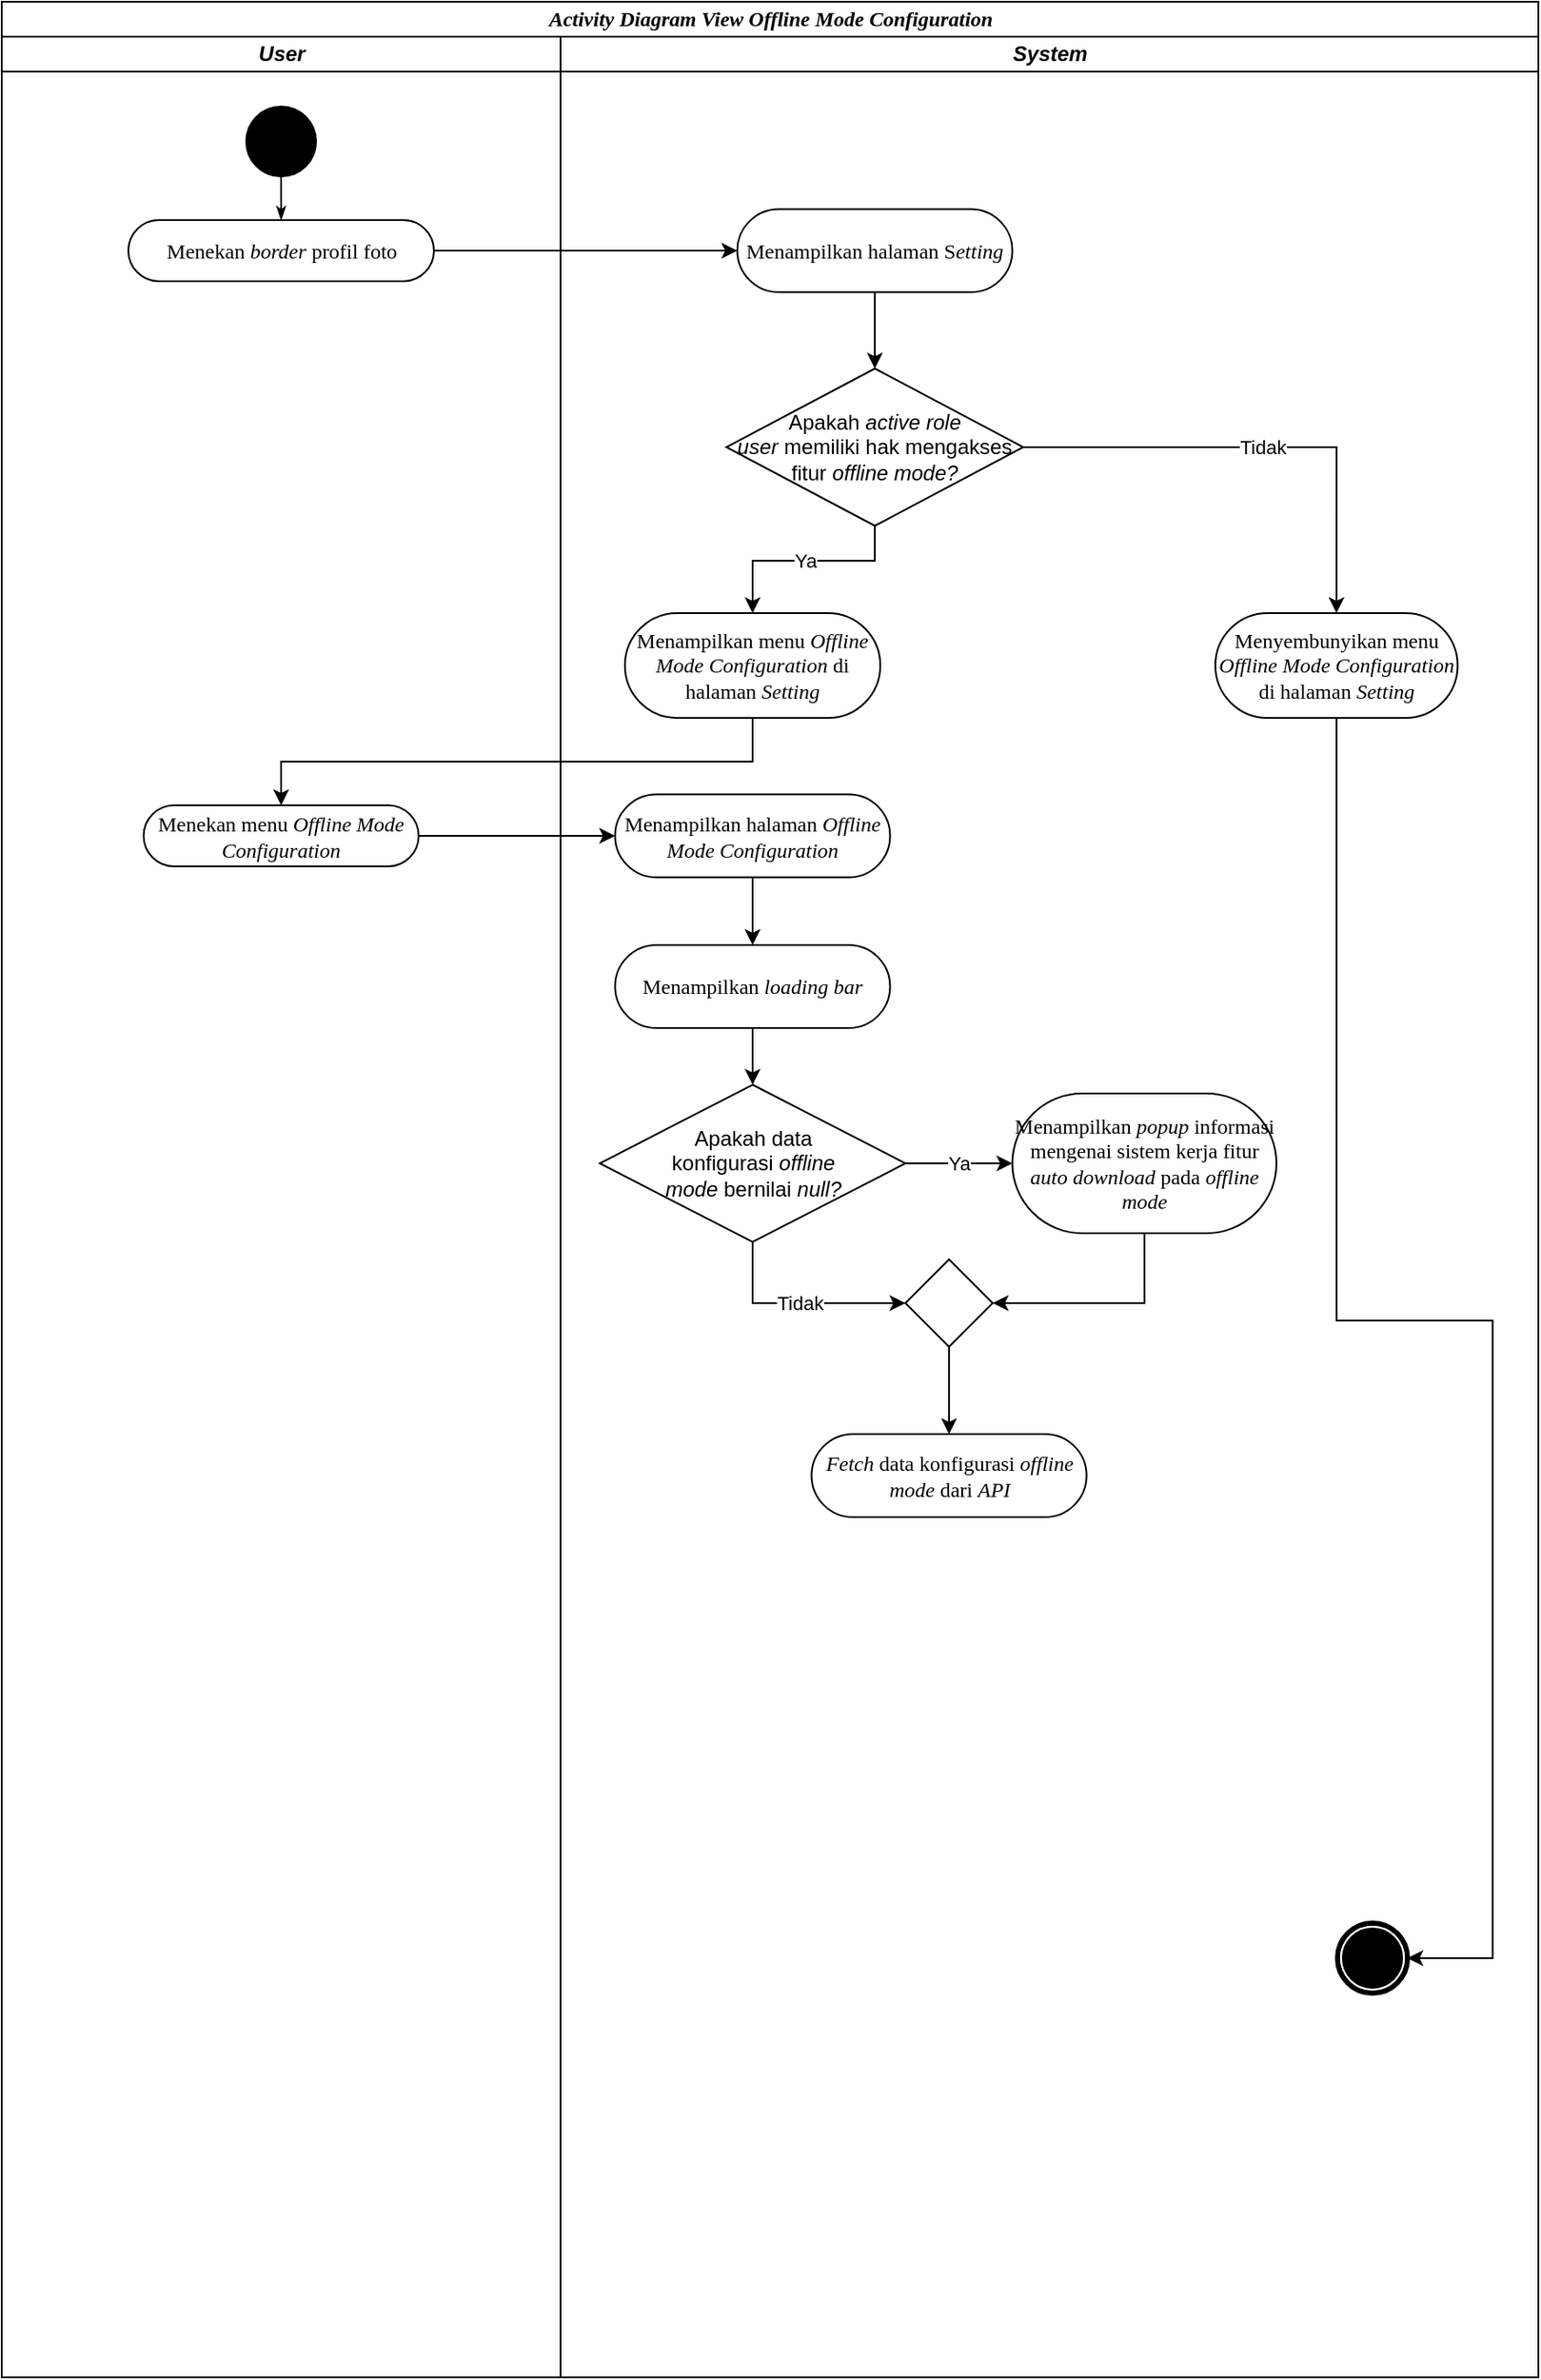 <mxfile version="20.8.3" type="github">
  <diagram name="Page-1" id="0783ab3e-0a74-02c8-0abd-f7b4e66b4bec">
    <mxGraphModel dx="1518" dy="684" grid="1" gridSize="10" guides="1" tooltips="1" connect="1" arrows="1" fold="1" page="1" pageScale="1" pageWidth="850" pageHeight="1100" background="none" math="0" shadow="0">
      <root>
        <mxCell id="0" />
        <mxCell id="1" parent="0" />
        <mxCell id="1c1d494c118603dd-1" value="&lt;i&gt;Activity Diagram&lt;/i&gt;&amp;nbsp;&lt;i&gt;View Offline Mode Configuration&lt;/i&gt;" style="swimlane;html=1;childLayout=stackLayout;startSize=20;rounded=0;shadow=0;comic=0;labelBackgroundColor=none;strokeWidth=1;fontFamily=Verdana;fontSize=12;align=center;" parent="1" vertex="1">
          <mxGeometry x="85" y="160" width="880" height="1360" as="geometry" />
        </mxCell>
        <mxCell id="1c1d494c118603dd-2" value="&lt;i&gt;User&lt;/i&gt;" style="swimlane;html=1;startSize=20;" parent="1c1d494c118603dd-1" vertex="1">
          <mxGeometry y="20" width="320" height="1340" as="geometry">
            <mxRectangle y="20" width="40" height="970" as="alternateBounds" />
          </mxGeometry>
        </mxCell>
        <mxCell id="60571a20871a0731-4" value="" style="ellipse;whiteSpace=wrap;html=1;rounded=0;shadow=0;comic=0;labelBackgroundColor=none;strokeWidth=1;fillColor=#000000;fontFamily=Verdana;fontSize=12;align=center;" parent="1c1d494c118603dd-2" vertex="1">
          <mxGeometry x="140" y="40" width="40" height="40" as="geometry" />
        </mxCell>
        <mxCell id="60571a20871a0731-8" value="Menekan &lt;i&gt;border&lt;/i&gt;&amp;nbsp;profil foto" style="rounded=1;whiteSpace=wrap;html=1;shadow=0;comic=0;labelBackgroundColor=none;strokeWidth=1;fontFamily=Verdana;fontSize=12;align=center;arcSize=50;" parent="1c1d494c118603dd-2" vertex="1">
          <mxGeometry x="72.5" y="105" width="175" height="35" as="geometry" />
        </mxCell>
        <mxCell id="1c1d494c118603dd-27" style="rounded=0;html=1;labelBackgroundColor=none;startArrow=none;startFill=0;startSize=5;endArrow=classicThin;endFill=1;endSize=5;jettySize=auto;orthogonalLoop=1;strokeWidth=1;fontFamily=Verdana;fontSize=12" parent="1c1d494c118603dd-2" source="60571a20871a0731-4" target="60571a20871a0731-8" edge="1">
          <mxGeometry relative="1" as="geometry" />
        </mxCell>
        <mxCell id="d6DUmIdaFf7Irw5CP_DO-7" value="Menekan menu &lt;i&gt;Offline Mode Configuration&lt;/i&gt;" style="rounded=1;whiteSpace=wrap;html=1;shadow=0;comic=0;labelBackgroundColor=none;strokeWidth=1;fontFamily=Verdana;fontSize=12;align=center;arcSize=50;" vertex="1" parent="1c1d494c118603dd-2">
          <mxGeometry x="81.25" y="440" width="157.5" height="35" as="geometry" />
        </mxCell>
        <mxCell id="d6DUmIdaFf7Irw5CP_DO-2" style="edgeStyle=orthogonalEdgeStyle;rounded=0;orthogonalLoop=1;jettySize=auto;html=1;exitX=1;exitY=0.5;exitDx=0;exitDy=0;entryX=0;entryY=0.5;entryDx=0;entryDy=0;" edge="1" parent="1c1d494c118603dd-1" source="60571a20871a0731-8" target="d6DUmIdaFf7Irw5CP_DO-1">
          <mxGeometry relative="1" as="geometry" />
        </mxCell>
        <mxCell id="d6DUmIdaFf7Irw5CP_DO-10" style="edgeStyle=orthogonalEdgeStyle;rounded=0;orthogonalLoop=1;jettySize=auto;html=1;exitX=0.5;exitY=1;exitDx=0;exitDy=0;entryX=0.5;entryY=0;entryDx=0;entryDy=0;" edge="1" parent="1c1d494c118603dd-1" source="9redM43dmEc5Fs1zs8RA-35" target="d6DUmIdaFf7Irw5CP_DO-7">
          <mxGeometry relative="1" as="geometry" />
        </mxCell>
        <mxCell id="d6DUmIdaFf7Irw5CP_DO-12" style="edgeStyle=orthogonalEdgeStyle;rounded=0;orthogonalLoop=1;jettySize=auto;html=1;exitX=1;exitY=0.5;exitDx=0;exitDy=0;entryX=0;entryY=0.5;entryDx=0;entryDy=0;" edge="1" parent="1c1d494c118603dd-1" source="d6DUmIdaFf7Irw5CP_DO-7" target="d6DUmIdaFf7Irw5CP_DO-11">
          <mxGeometry relative="1" as="geometry" />
        </mxCell>
        <mxCell id="1c1d494c118603dd-4" value="&lt;i&gt;System&lt;/i&gt;" style="swimlane;html=1;startSize=20;" parent="1c1d494c118603dd-1" vertex="1">
          <mxGeometry x="320" y="20" width="560" height="1340" as="geometry" />
        </mxCell>
        <mxCell id="60571a20871a0731-5" value="" style="shape=mxgraph.bpmn.shape;html=1;verticalLabelPosition=bottom;labelBackgroundColor=#ffffff;verticalAlign=top;perimeter=ellipsePerimeter;outline=end;symbol=terminate;rounded=0;shadow=0;comic=0;strokeWidth=1;fontFamily=Verdana;fontSize=12;align=center;" parent="1c1d494c118603dd-4" vertex="1">
          <mxGeometry x="445" y="1080" width="40" height="40" as="geometry" />
        </mxCell>
        <mxCell id="9redM43dmEc5Fs1zs8RA-4" value="Apakah &lt;i&gt;active role user&lt;/i&gt;&amp;nbsp;memiliki hak mengakses fitur &lt;i&gt;offline mode?&lt;/i&gt;" style="rhombus;whiteSpace=wrap;html=1;" parent="1c1d494c118603dd-4" vertex="1">
          <mxGeometry x="95" y="190" width="170" height="90" as="geometry" />
        </mxCell>
        <mxCell id="d6DUmIdaFf7Irw5CP_DO-9" style="edgeStyle=orthogonalEdgeStyle;rounded=0;orthogonalLoop=1;jettySize=auto;html=1;exitX=0.5;exitY=1;exitDx=0;exitDy=0;entryX=1;entryY=0.5;entryDx=0;entryDy=0;" edge="1" parent="1c1d494c118603dd-4" source="9redM43dmEc5Fs1zs8RA-14" target="60571a20871a0731-5">
          <mxGeometry relative="1" as="geometry" />
        </mxCell>
        <mxCell id="9redM43dmEc5Fs1zs8RA-14" value="Menyembunyikan menu &lt;i&gt;Offline Mode Configuration &lt;/i&gt;di halaman &lt;i&gt;Setting&lt;/i&gt;" style="rounded=1;whiteSpace=wrap;html=1;shadow=0;comic=0;labelBackgroundColor=none;strokeWidth=1;fontFamily=Verdana;fontSize=12;align=center;arcSize=50;" parent="1c1d494c118603dd-4" vertex="1">
          <mxGeometry x="375" y="330" width="138.75" height="60" as="geometry" />
        </mxCell>
        <mxCell id="9redM43dmEc5Fs1zs8RA-16" value="" style="endArrow=classic;html=1;rounded=0;exitX=0.5;exitY=1;exitDx=0;exitDy=0;edgeStyle=orthogonalEdgeStyle;entryX=0.5;entryY=0;entryDx=0;entryDy=0;" parent="1c1d494c118603dd-4" source="9redM43dmEc5Fs1zs8RA-4" target="9redM43dmEc5Fs1zs8RA-35" edge="1">
          <mxGeometry relative="1" as="geometry">
            <mxPoint x="183.75" y="410" as="sourcePoint" />
            <mxPoint x="75" y="270" as="targetPoint" />
            <Array as="points">
              <mxPoint x="180" y="300" />
              <mxPoint x="110" y="300" />
            </Array>
          </mxGeometry>
        </mxCell>
        <mxCell id="9redM43dmEc5Fs1zs8RA-17" value="Ya" style="edgeLabel;resizable=0;html=1;align=center;verticalAlign=middle;" parent="9redM43dmEc5Fs1zs8RA-16" connectable="0" vertex="1">
          <mxGeometry relative="1" as="geometry" />
        </mxCell>
        <mxCell id="9redM43dmEc5Fs1zs8RA-18" value="" style="endArrow=classic;html=1;rounded=0;exitX=1;exitY=0.5;exitDx=0;exitDy=0;entryX=0.5;entryY=0;entryDx=0;entryDy=0;edgeStyle=orthogonalEdgeStyle;" parent="1c1d494c118603dd-4" source="9redM43dmEc5Fs1zs8RA-4" target="9redM43dmEc5Fs1zs8RA-14" edge="1">
          <mxGeometry relative="1" as="geometry">
            <mxPoint x="180" y="190" as="sourcePoint" />
            <mxPoint x="112.5" y="230" as="targetPoint" />
          </mxGeometry>
        </mxCell>
        <mxCell id="9redM43dmEc5Fs1zs8RA-19" value="Tidak" style="edgeLabel;resizable=0;html=1;align=center;verticalAlign=middle;" parent="9redM43dmEc5Fs1zs8RA-18" connectable="0" vertex="1">
          <mxGeometry relative="1" as="geometry" />
        </mxCell>
        <mxCell id="9redM43dmEc5Fs1zs8RA-35" value="Menampilkan menu &lt;i&gt;Offline Mode Configuration &lt;/i&gt;di halaman &lt;i&gt;Setting&lt;/i&gt;" style="rounded=1;whiteSpace=wrap;html=1;shadow=0;comic=0;labelBackgroundColor=none;strokeWidth=1;fontFamily=Verdana;fontSize=12;align=center;arcSize=50;" parent="1c1d494c118603dd-4" vertex="1">
          <mxGeometry x="36.88" y="330" width="146.25" height="60" as="geometry" />
        </mxCell>
        <mxCell id="d6DUmIdaFf7Irw5CP_DO-3" style="edgeStyle=orthogonalEdgeStyle;rounded=0;orthogonalLoop=1;jettySize=auto;html=1;exitX=0.5;exitY=1;exitDx=0;exitDy=0;entryX=0.5;entryY=0;entryDx=0;entryDy=0;" edge="1" parent="1c1d494c118603dd-4" source="d6DUmIdaFf7Irw5CP_DO-1" target="9redM43dmEc5Fs1zs8RA-4">
          <mxGeometry relative="1" as="geometry" />
        </mxCell>
        <mxCell id="d6DUmIdaFf7Irw5CP_DO-1" value="Menampilkan halaman S&lt;i&gt;etting&lt;/i&gt;" style="rounded=1;whiteSpace=wrap;html=1;shadow=0;comic=0;labelBackgroundColor=none;strokeWidth=1;fontFamily=Verdana;fontSize=12;align=center;arcSize=50;" vertex="1" parent="1c1d494c118603dd-4">
          <mxGeometry x="101.25" y="98.75" width="157.5" height="47.5" as="geometry" />
        </mxCell>
        <mxCell id="d6DUmIdaFf7Irw5CP_DO-14" style="edgeStyle=orthogonalEdgeStyle;rounded=0;orthogonalLoop=1;jettySize=auto;html=1;exitX=0.5;exitY=1;exitDx=0;exitDy=0;entryX=0.5;entryY=0;entryDx=0;entryDy=0;" edge="1" parent="1c1d494c118603dd-4" source="d6DUmIdaFf7Irw5CP_DO-11" target="d6DUmIdaFf7Irw5CP_DO-13">
          <mxGeometry relative="1" as="geometry" />
        </mxCell>
        <mxCell id="d6DUmIdaFf7Irw5CP_DO-11" value="Menampilkan halaman &lt;i&gt;Offline Mode Configuration&lt;/i&gt;" style="rounded=1;whiteSpace=wrap;html=1;shadow=0;comic=0;labelBackgroundColor=none;strokeWidth=1;fontFamily=Verdana;fontSize=12;align=center;arcSize=50;" vertex="1" parent="1c1d494c118603dd-4">
          <mxGeometry x="31.25" y="433.75" width="157.5" height="47.5" as="geometry" />
        </mxCell>
        <mxCell id="d6DUmIdaFf7Irw5CP_DO-16" style="edgeStyle=orthogonalEdgeStyle;rounded=0;orthogonalLoop=1;jettySize=auto;html=1;exitX=0.5;exitY=1;exitDx=0;exitDy=0;entryX=0.5;entryY=0;entryDx=0;entryDy=0;" edge="1" parent="1c1d494c118603dd-4" source="d6DUmIdaFf7Irw5CP_DO-13" target="d6DUmIdaFf7Irw5CP_DO-15">
          <mxGeometry relative="1" as="geometry" />
        </mxCell>
        <mxCell id="d6DUmIdaFf7Irw5CP_DO-13" value="Menampilkan &lt;i&gt;loading bar&lt;/i&gt;" style="rounded=1;whiteSpace=wrap;html=1;shadow=0;comic=0;labelBackgroundColor=none;strokeWidth=1;fontFamily=Verdana;fontSize=12;align=center;arcSize=50;" vertex="1" parent="1c1d494c118603dd-4">
          <mxGeometry x="31.25" y="520" width="157.5" height="47.5" as="geometry" />
        </mxCell>
        <mxCell id="d6DUmIdaFf7Irw5CP_DO-15" value="Apakah data &lt;br&gt;konfigurasi &lt;i&gt;offline &lt;br&gt;mode&lt;/i&gt;&amp;nbsp;bernilai &lt;i&gt;null?&lt;/i&gt;" style="rhombus;whiteSpace=wrap;html=1;" vertex="1" parent="1c1d494c118603dd-4">
          <mxGeometry x="22.5" y="600" width="175" height="90" as="geometry" />
        </mxCell>
        <mxCell id="d6DUmIdaFf7Irw5CP_DO-25" style="edgeStyle=orthogonalEdgeStyle;rounded=0;orthogonalLoop=1;jettySize=auto;html=1;exitX=0.5;exitY=1;exitDx=0;exitDy=0;entryX=1;entryY=0.5;entryDx=0;entryDy=0;" edge="1" parent="1c1d494c118603dd-4" source="d6DUmIdaFf7Irw5CP_DO-18" target="d6DUmIdaFf7Irw5CP_DO-24">
          <mxGeometry relative="1" as="geometry" />
        </mxCell>
        <mxCell id="d6DUmIdaFf7Irw5CP_DO-18" value="Menampilkan &lt;i&gt;popup &lt;/i&gt;informasi mengenai sistem kerja fitur &lt;i&gt;auto download &lt;/i&gt;pada &lt;i&gt;offline mode&lt;/i&gt;" style="rounded=1;whiteSpace=wrap;html=1;shadow=0;comic=0;labelBackgroundColor=none;strokeWidth=1;fontFamily=Verdana;fontSize=12;align=center;arcSize=50;" vertex="1" parent="1c1d494c118603dd-4">
          <mxGeometry x="258.75" y="605" width="151.25" height="80" as="geometry" />
        </mxCell>
        <mxCell id="d6DUmIdaFf7Irw5CP_DO-19" value="" style="endArrow=classic;html=1;rounded=0;exitX=1;exitY=0.5;exitDx=0;exitDy=0;edgeStyle=orthogonalEdgeStyle;entryX=0;entryY=0.5;entryDx=0;entryDy=0;" edge="1" parent="1c1d494c118603dd-4" source="d6DUmIdaFf7Irw5CP_DO-15" target="d6DUmIdaFf7Irw5CP_DO-18">
          <mxGeometry relative="1" as="geometry">
            <mxPoint x="44.44" y="670" as="sourcePoint" />
            <mxPoint x="40" y="740" as="targetPoint" />
            <Array as="points">
              <mxPoint x="205" y="645" />
              <mxPoint x="205" y="645" />
            </Array>
          </mxGeometry>
        </mxCell>
        <mxCell id="d6DUmIdaFf7Irw5CP_DO-20" value="Ya" style="edgeLabel;resizable=0;html=1;align=center;verticalAlign=middle;" connectable="0" vertex="1" parent="d6DUmIdaFf7Irw5CP_DO-19">
          <mxGeometry relative="1" as="geometry" />
        </mxCell>
        <mxCell id="d6DUmIdaFf7Irw5CP_DO-21" value="&lt;i&gt;Fetch &lt;/i&gt;data konfigurasi &lt;i&gt;offline mode&lt;/i&gt;&amp;nbsp;dari &lt;i&gt;API&lt;/i&gt;" style="rounded=1;whiteSpace=wrap;html=1;shadow=0;comic=0;labelBackgroundColor=none;strokeWidth=1;fontFamily=Verdana;fontSize=12;align=center;arcSize=50;" vertex="1" parent="1c1d494c118603dd-4">
          <mxGeometry x="143.75" y="800" width="157.5" height="47.5" as="geometry" />
        </mxCell>
        <mxCell id="d6DUmIdaFf7Irw5CP_DO-22" value="" style="endArrow=classic;html=1;rounded=0;exitX=0.5;exitY=1;exitDx=0;exitDy=0;edgeStyle=orthogonalEdgeStyle;entryX=0;entryY=0.5;entryDx=0;entryDy=0;" edge="1" parent="1c1d494c118603dd-4" source="d6DUmIdaFf7Irw5CP_DO-15" target="d6DUmIdaFf7Irw5CP_DO-24">
          <mxGeometry relative="1" as="geometry">
            <mxPoint x="114.99" y="710" as="sourcePoint" />
            <mxPoint x="224" y="730" as="targetPoint" />
            <Array as="points">
              <mxPoint x="110" y="725" />
            </Array>
          </mxGeometry>
        </mxCell>
        <mxCell id="d6DUmIdaFf7Irw5CP_DO-23" value="Tidak" style="edgeLabel;resizable=0;html=1;align=center;verticalAlign=middle;" connectable="0" vertex="1" parent="d6DUmIdaFf7Irw5CP_DO-22">
          <mxGeometry relative="1" as="geometry" />
        </mxCell>
        <mxCell id="d6DUmIdaFf7Irw5CP_DO-26" style="edgeStyle=orthogonalEdgeStyle;rounded=0;orthogonalLoop=1;jettySize=auto;html=1;exitX=0.5;exitY=1;exitDx=0;exitDy=0;entryX=0.5;entryY=0;entryDx=0;entryDy=0;" edge="1" parent="1c1d494c118603dd-4" source="d6DUmIdaFf7Irw5CP_DO-24" target="d6DUmIdaFf7Irw5CP_DO-21">
          <mxGeometry relative="1" as="geometry" />
        </mxCell>
        <mxCell id="d6DUmIdaFf7Irw5CP_DO-24" value="" style="rhombus;whiteSpace=wrap;html=1;" vertex="1" parent="1c1d494c118603dd-4">
          <mxGeometry x="197.5" y="700" width="50" height="50" as="geometry" />
        </mxCell>
      </root>
    </mxGraphModel>
  </diagram>
</mxfile>
